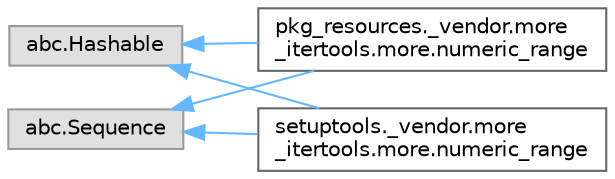 digraph "Graphical Class Hierarchy"
{
 // LATEX_PDF_SIZE
  bgcolor="transparent";
  edge [fontname=Helvetica,fontsize=10,labelfontname=Helvetica,labelfontsize=10];
  node [fontname=Helvetica,fontsize=10,shape=box,height=0.2,width=0.4];
  rankdir="LR";
  Node0 [id="Node000000",label="abc.Hashable",height=0.2,width=0.4,color="grey60", fillcolor="#E0E0E0", style="filled",tooltip=" "];
  Node0 -> Node1 [id="edge463_Node000000_Node000001",dir="back",color="steelblue1",style="solid",tooltip=" "];
  Node1 [id="Node000001",label="pkg_resources._vendor.more\l_itertools.more.numeric_range",height=0.2,width=0.4,color="grey40", fillcolor="white", style="filled",URL="$classpkg__resources_1_1__vendor_1_1more__itertools_1_1more_1_1numeric__range.html",tooltip=" "];
  Node0 -> Node3 [id="edge464_Node000000_Node000003",dir="back",color="steelblue1",style="solid",tooltip=" "];
  Node3 [id="Node000003",label="setuptools._vendor.more\l_itertools.more.numeric_range",height=0.2,width=0.4,color="grey40", fillcolor="white", style="filled",URL="$classsetuptools_1_1__vendor_1_1more__itertools_1_1more_1_1numeric__range.html",tooltip=" "];
  Node2 [id="Node000002",label="abc.Sequence",height=0.2,width=0.4,color="grey60", fillcolor="#E0E0E0", style="filled",tooltip=" "];
  Node2 -> Node1 [id="edge465_Node000002_Node000001",dir="back",color="steelblue1",style="solid",tooltip=" "];
  Node2 -> Node3 [id="edge466_Node000002_Node000003",dir="back",color="steelblue1",style="solid",tooltip=" "];
}
